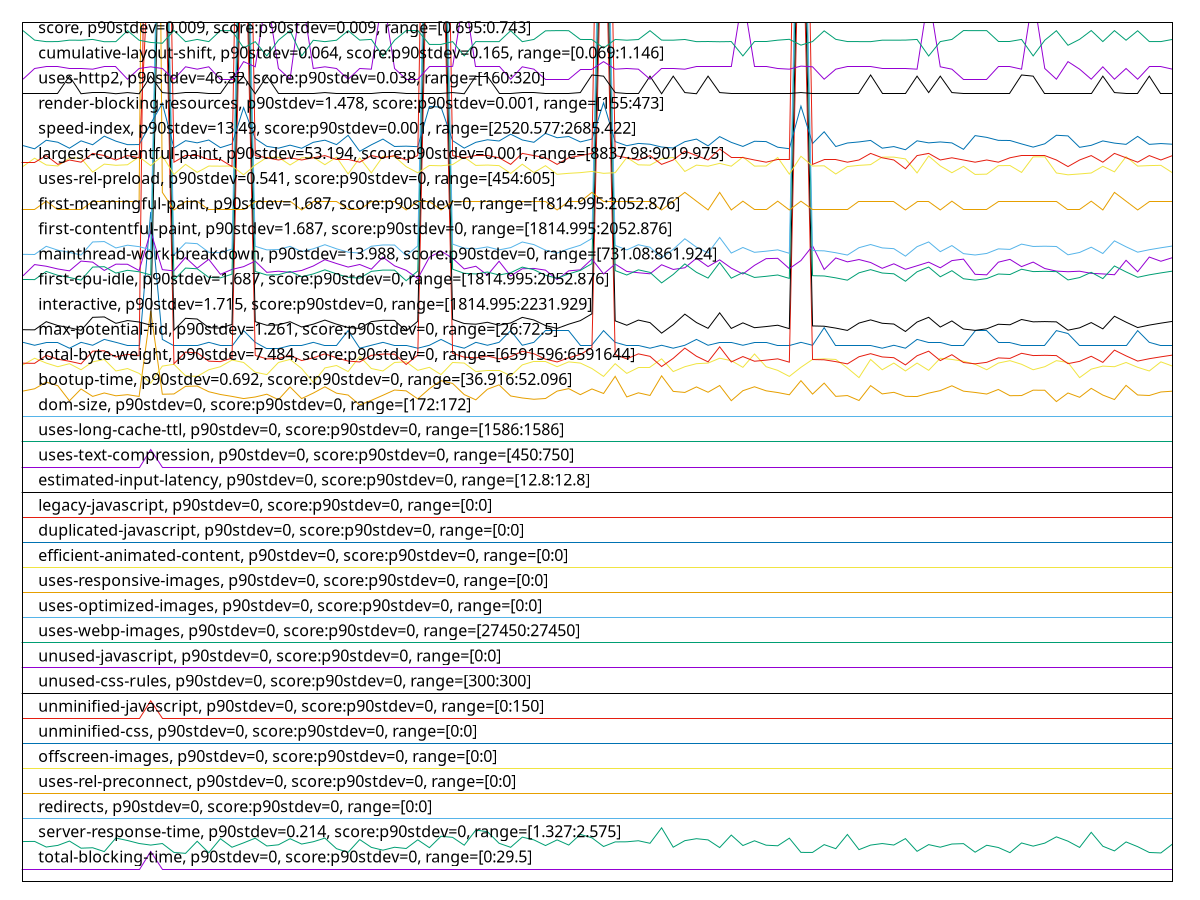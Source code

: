 reset

$totalBlockingTimeP90Stdev0ScoreP90Stdev0Range0295 <<EOF
0 0.493
1 0.493
2 0.493
3 0.493
4 0.493
5 0.493
6 0.493
7 0.493
8 0.493
9 0.493
10 0.493
11 1.193
12 0.493
13 0.493
14 0.493
15 0.493
16 0.493
17 0.493
18 0.493
19 0.493
20 0.493
21 0.493
22 0.493
23 0.493
24 0.493
25 0.493
26 0.493
27 0.493
28 0.493
29 0.493
30 0.493
31 0.493
32 0.493
33 0.493
34 0.493
35 0.493
36 0.493
37 0.493
38 0.493
39 0.493
40 0.493
41 0.493
42 0.493
43 0.493
44 0.493
45 0.493
46 0.493
47 0.493
48 0.493
49 0.493
50 0.493
51 0.493
52 0.493
53 0.493
54 0.493
55 0.493
56 0.493
57 0.493
58 0.493
59 0.493
60 0.493
61 0.493
62 0.493
63 0.493
64 0.493
65 0.493
66 0.493
67 0.493
68 0.493
69 0.493
70 0.493
71 0.493
72 0.493
73 0.493
74 0.493
75 0.493
76 0.493
77 0.493
78 0.493
79 0.493
80 0.493
81 0.493
82 0.493
83 0.493
84 0.493
85 0.493
86 0.493
87 0.493
88 0.493
89 0.493
90 0.493
91 0.493
92 0.493
93 0.493
94 0.493
95 0.493
96 0.493
97 0.493
98 0.493
99 0.493
EOF

$serverResponseTimeP90Stdev0214ScoreP90Stdev0Range13272575 <<EOF
0 1.5904540162980207
1 1.5961583236321304
2 1.3720605355064026
3 1.4372526193247963
4 1.610011641443539
5 1.3264260768335274
6 1.3435389988358557
7 1.1903376018626308
8 1.729802095459837
9 1.6320139697322467
10 1.5130384167636786
11 1.4494761350407448
12 1.5114086146682189
13 1.1569266589057043
14 1.120256111757858
15 1.6010477299185097
16 1.1438882421420258
17 1.7029103608847493
18 1.3639115250291036
19 1.538300349243306
20 1.7240977881257276
21 1.4144353899883584
22 1.4608847497089639
23 1.7037252619324792
24 1.490221187427241
25 1.5823050058207218
26 1.726542491268917
27 1.3068684516880094
28 1.161001164144354
29 1.6694994179278229
30 1.359022118742724
31 1.2465657741559952
32 1.3630966239813738
33 1.3133876600698486
34 1.6597206053550637
35 1.3467986030267753
36 1.8006984866123397
37 1.7566938300349242
38 1.4445867287543654
39 2.047613504074505
40 1.9824214202561115
41 1.5220023282887079
42 1.360651920838184
43 1.7664726426076829
44 1.6564610011641443
45 1.4307334109429566
46 1.6564610011641443
47 1.4511059371362047
48 1.8764842840512221
49 1.737951105937136
50 1.3932479627473806
51 1.5757857974388825
52 1.5806752037252618
53 1.6222351571594877
54 1.5211874272409778
55 2.137252619324796
56 1.3655413271245633
57 1.6254947613504072
58 1.7037252619324792
59 1.6564610011641443
60 1.350058207217695
61 1.8479627473806752
62 1.4323632130384165
63 1.6206053550640278
64 1.4454016298020955
65 1.4217694994179277
66 1.7249126891734574
67 1.1585564610011643
68 1.1577415599534342
69 1.4674039580908034
70 1.3068684516880094
71 1.8724097788125726
72 1.2677532013969732
73 1.4494761350407448
74 1.5114086146682186
75 1.4519208381839346
76 1.7069848661233993
77 1.2009313154831198
78 1.4682188591385332
79 1.3655413271245636
80 1.4918509895227008
81 1.5073341094295691
82 1.1667054714784635
83 1.4429569266589057
84 1.3533178114086146
85 1.1479627473806753
86 1.5342258440046566
87 1.407916181606519
88 1.527706635622817
89 1.777881257275902
90 1.6051222351571592
91 1.3557625145518044
92 1.9571594877764842
93 1.4038416763678696
94 1.218044237485448
95 1.5749708963911526
96 1.3867287543655413
97 1.1552968568102444
98 1.1365541327124564
99 1.4910360884749707
EOF

$redirectsP90Stdev0ScoreP90Stdev0Range00 <<EOF
0 2.5
1 2.5
2 2.5
3 2.5
4 2.5
5 2.5
6 2.5
7 2.5
8 2.5
9 2.5
10 2.5
11 2.5
12 2.5
13 2.5
14 2.5
15 2.5
16 2.5
17 2.5
18 2.5
19 2.5
20 2.5
21 2.5
22 2.5
23 2.5
24 2.5
25 2.5
26 2.5
27 2.5
28 2.5
29 2.5
30 2.5
31 2.5
32 2.5
33 2.5
34 2.5
35 2.5
36 2.5
37 2.5
38 2.5
39 2.5
40 2.5
41 2.5
42 2.5
43 2.5
44 2.5
45 2.5
46 2.5
47 2.5
48 2.5
49 2.5
50 2.5
51 2.5
52 2.5
53 2.5
54 2.5
55 2.5
56 2.5
57 2.5
58 2.5
59 2.5
60 2.5
61 2.5
62 2.5
63 2.5
64 2.5
65 2.5
66 2.5
67 2.5
68 2.5
69 2.5
70 2.5
71 2.5
72 2.5
73 2.5
74 2.5
75 2.5
76 2.5
77 2.5
78 2.5
79 2.5
80 2.5
81 2.5
82 2.5
83 2.5
84 2.5
85 2.5
86 2.5
87 2.5
88 2.5
89 2.5
90 2.5
91 2.5
92 2.5
93 2.5
94 2.5
95 2.5
96 2.5
97 2.5
98 2.5
99 2.5
EOF

$usesRelPreconnectP90Stdev0ScoreP90Stdev0Range00 <<EOF
0 3.5
1 3.5
2 3.5
3 3.5
4 3.5
5 3.5
6 3.5
7 3.5
8 3.5
9 3.5
10 3.5
11 3.5
12 3.5
13 3.5
14 3.5
15 3.5
16 3.5
17 3.5
18 3.5
19 3.5
20 3.5
21 3.5
22 3.5
23 3.5
24 3.5
25 3.5
26 3.5
27 3.5
28 3.5
29 3.5
30 3.5
31 3.5
32 3.5
33 3.5
34 3.5
35 3.5
36 3.5
37 3.5
38 3.5
39 3.5
40 3.5
41 3.5
42 3.5
43 3.5
44 3.5
45 3.5
46 3.5
47 3.5
48 3.5
49 3.5
50 3.5
51 3.5
52 3.5
53 3.5
54 3.5
55 3.5
56 3.5
57 3.5
58 3.5
59 3.5
60 3.5
61 3.5
62 3.5
63 3.5
64 3.5
65 3.5
66 3.5
67 3.5
68 3.5
69 3.5
70 3.5
71 3.5
72 3.5
73 3.5
74 3.5
75 3.5
76 3.5
77 3.5
78 3.5
79 3.5
80 3.5
81 3.5
82 3.5
83 3.5
84 3.5
85 3.5
86 3.5
87 3.5
88 3.5
89 3.5
90 3.5
91 3.5
92 3.5
93 3.5
94 3.5
95 3.5
96 3.5
97 3.5
98 3.5
99 3.5
EOF

$offscreenImagesP90Stdev0ScoreP90Stdev0Range00 <<EOF
0 4.5
1 4.5
2 4.5
3 4.5
4 4.5
5 4.5
6 4.5
7 4.5
8 4.5
9 4.5
10 4.5
11 4.5
12 4.5
13 4.5
14 4.5
15 4.5
16 4.5
17 4.5
18 4.5
19 4.5
20 4.5
21 4.5
22 4.5
23 4.5
24 4.5
25 4.5
26 4.5
27 4.5
28 4.5
29 4.5
30 4.5
31 4.5
32 4.5
33 4.5
34 4.5
35 4.5
36 4.5
37 4.5
38 4.5
39 4.5
40 4.5
41 4.5
42 4.5
43 4.5
44 4.5
45 4.5
46 4.5
47 4.5
48 4.5
49 4.5
50 4.5
51 4.5
52 4.5
53 4.5
54 4.5
55 4.5
56 4.5
57 4.5
58 4.5
59 4.5
60 4.5
61 4.5
62 4.5
63 4.5
64 4.5
65 4.5
66 4.5
67 4.5
68 4.5
69 4.5
70 4.5
71 4.5
72 4.5
73 4.5
74 4.5
75 4.5
76 4.5
77 4.5
78 4.5
79 4.5
80 4.5
81 4.5
82 4.5
83 4.5
84 4.5
85 4.5
86 4.5
87 4.5
88 4.5
89 4.5
90 4.5
91 4.5
92 4.5
93 4.5
94 4.5
95 4.5
96 4.5
97 4.5
98 4.5
99 4.5
EOF

$unminifiedCssP90Stdev0ScoreP90Stdev0Range00 <<EOF
0 5.5
1 5.5
2 5.5
3 5.5
4 5.5
5 5.5
6 5.5
7 5.5
8 5.5
9 5.5
10 5.5
11 5.5
12 5.5
13 5.5
14 5.5
15 5.5
16 5.5
17 5.5
18 5.5
19 5.5
20 5.5
21 5.5
22 5.5
23 5.5
24 5.5
25 5.5
26 5.5
27 5.5
28 5.5
29 5.5
30 5.5
31 5.5
32 5.5
33 5.5
34 5.5
35 5.5
36 5.5
37 5.5
38 5.5
39 5.5
40 5.5
41 5.5
42 5.5
43 5.5
44 5.5
45 5.5
46 5.5
47 5.5
48 5.5
49 5.5
50 5.5
51 5.5
52 5.5
53 5.5
54 5.5
55 5.5
56 5.5
57 5.5
58 5.5
59 5.5
60 5.5
61 5.5
62 5.5
63 5.5
64 5.5
65 5.5
66 5.5
67 5.5
68 5.5
69 5.5
70 5.5
71 5.5
72 5.5
73 5.5
74 5.5
75 5.5
76 5.5
77 5.5
78 5.5
79 5.5
80 5.5
81 5.5
82 5.5
83 5.5
84 5.5
85 5.5
86 5.5
87 5.5
88 5.5
89 5.5
90 5.5
91 5.5
92 5.5
93 5.5
94 5.5
95 5.5
96 5.5
97 5.5
98 5.5
99 5.5
EOF

$unminifiedJavascriptP90Stdev0ScoreP90Stdev0Range0150 <<EOF
0 6.493
1 6.493
2 6.493
3 6.493
4 6.493
5 6.493
6 6.493
7 6.493
8 6.493
9 6.493
10 6.493
11 7.1930000000000005
12 6.493
13 6.493
14 6.493
15 6.493
16 6.493
17 6.493
18 6.493
19 6.493
20 6.493
21 6.493
22 6.493
23 6.493
24 6.493
25 6.493
26 6.493
27 6.493
28 6.493
29 6.493
30 6.493
31 6.493
32 6.493
33 6.493
34 6.493
35 6.493
36 6.493
37 6.493
38 6.493
39 6.493
40 6.493
41 6.493
42 6.493
43 6.493
44 6.493
45 6.493
46 6.493
47 6.493
48 6.493
49 6.493
50 6.493
51 6.493
52 6.493
53 6.493
54 6.493
55 6.493
56 6.493
57 6.493
58 6.493
59 6.493
60 6.493
61 6.493
62 6.493
63 6.493
64 6.493
65 6.493
66 6.493
67 6.493
68 6.493
69 6.493
70 6.493
71 6.493
72 6.493
73 6.493
74 6.493
75 6.493
76 6.493
77 6.493
78 6.493
79 6.493
80 6.493
81 6.493
82 6.493
83 6.493
84 6.493
85 6.493
86 6.493
87 6.493
88 6.493
89 6.493
90 6.493
91 6.493
92 6.493
93 6.493
94 6.493
95 6.493
96 6.493
97 6.493
98 6.493
99 6.493
EOF

$unusedCssRulesP90Stdev0ScoreP90Stdev0Range300300 <<EOF
0 7.5
1 7.5
2 7.5
3 7.5
4 7.5
5 7.5
6 7.5
7 7.5
8 7.5
9 7.5
10 7.5
11 7.5
12 7.5
13 7.5
14 7.5
15 7.5
16 7.5
17 7.5
18 7.5
19 7.5
20 7.5
21 7.5
22 7.5
23 7.5
24 7.5
25 7.5
26 7.5
27 7.5
28 7.5
29 7.5
30 7.5
31 7.5
32 7.5
33 7.5
34 7.5
35 7.5
36 7.5
37 7.5
38 7.5
39 7.5
40 7.5
41 7.5
42 7.5
43 7.5
44 7.5
45 7.5
46 7.5
47 7.5
48 7.5
49 7.5
50 7.5
51 7.5
52 7.5
53 7.5
54 7.5
55 7.5
56 7.5
57 7.5
58 7.5
59 7.5
60 7.5
61 7.5
62 7.5
63 7.5
64 7.5
65 7.5
66 7.5
67 7.5
68 7.5
69 7.5
70 7.5
71 7.5
72 7.5
73 7.5
74 7.5
75 7.5
76 7.5
77 7.5
78 7.5
79 7.5
80 7.5
81 7.5
82 7.5
83 7.5
84 7.5
85 7.5
86 7.5
87 7.5
88 7.5
89 7.5
90 7.5
91 7.5
92 7.5
93 7.5
94 7.5
95 7.5
96 7.5
97 7.5
98 7.5
99 7.5
EOF

$unusedJavascriptP90Stdev0ScoreP90Stdev0Range00 <<EOF
0 8.5
1 8.5
2 8.5
3 8.5
4 8.5
5 8.5
6 8.5
7 8.5
8 8.5
9 8.5
10 8.5
11 8.5
12 8.5
13 8.5
14 8.5
15 8.5
16 8.5
17 8.5
18 8.5
19 8.5
20 8.5
21 8.5
22 8.5
23 8.5
24 8.5
25 8.5
26 8.5
27 8.5
28 8.5
29 8.5
30 8.5
31 8.5
32 8.5
33 8.5
34 8.5
35 8.5
36 8.5
37 8.5
38 8.5
39 8.5
40 8.5
41 8.5
42 8.5
43 8.5
44 8.5
45 8.5
46 8.5
47 8.5
48 8.5
49 8.5
50 8.5
51 8.5
52 8.5
53 8.5
54 8.5
55 8.5
56 8.5
57 8.5
58 8.5
59 8.5
60 8.5
61 8.5
62 8.5
63 8.5
64 8.5
65 8.5
66 8.5
67 8.5
68 8.5
69 8.5
70 8.5
71 8.5
72 8.5
73 8.5
74 8.5
75 8.5
76 8.5
77 8.5
78 8.5
79 8.5
80 8.5
81 8.5
82 8.5
83 8.5
84 8.5
85 8.5
86 8.5
87 8.5
88 8.5
89 8.5
90 8.5
91 8.5
92 8.5
93 8.5
94 8.5
95 8.5
96 8.5
97 8.5
98 8.5
99 8.5
EOF

$usesWebpImagesP90Stdev0ScoreP90Stdev0Range2745027450 <<EOF
0 9.5
1 9.5
2 9.5
3 9.5
4 9.5
5 9.5
6 9.5
7 9.5
8 9.5
9 9.5
10 9.5
11 9.5
12 9.5
13 9.5
14 9.5
15 9.5
16 9.5
17 9.5
18 9.5
19 9.5
20 9.5
21 9.5
22 9.5
23 9.5
24 9.5
25 9.5
26 9.5
27 9.5
28 9.5
29 9.5
30 9.5
31 9.5
32 9.5
33 9.5
34 9.5
35 9.5
36 9.5
37 9.5
38 9.5
39 9.5
40 9.5
41 9.5
42 9.5
43 9.5
44 9.5
45 9.5
46 9.5
47 9.5
48 9.5
49 9.5
50 9.5
51 9.5
52 9.5
53 9.5
54 9.5
55 9.5
56 9.5
57 9.5
58 9.5
59 9.5
60 9.5
61 9.5
62 9.5
63 9.5
64 9.5
65 9.5
66 9.5
67 9.5
68 9.5
69 9.5
70 9.5
71 9.5
72 9.5
73 9.5
74 9.5
75 9.5
76 9.5
77 9.5
78 9.5
79 9.5
80 9.5
81 9.5
82 9.5
83 9.5
84 9.5
85 9.5
86 9.5
87 9.5
88 9.5
89 9.5
90 9.5
91 9.5
92 9.5
93 9.5
94 9.5
95 9.5
96 9.5
97 9.5
98 9.5
99 9.5
EOF

$usesOptimizedImagesP90Stdev0ScoreP90Stdev0Range00 <<EOF
0 10.5
1 10.5
2 10.5
3 10.5
4 10.5
5 10.5
6 10.5
7 10.5
8 10.5
9 10.5
10 10.5
11 10.5
12 10.5
13 10.5
14 10.5
15 10.5
16 10.5
17 10.5
18 10.5
19 10.5
20 10.5
21 10.5
22 10.5
23 10.5
24 10.5
25 10.5
26 10.5
27 10.5
28 10.5
29 10.5
30 10.5
31 10.5
32 10.5
33 10.5
34 10.5
35 10.5
36 10.5
37 10.5
38 10.5
39 10.5
40 10.5
41 10.5
42 10.5
43 10.5
44 10.5
45 10.5
46 10.5
47 10.5
48 10.5
49 10.5
50 10.5
51 10.5
52 10.5
53 10.5
54 10.5
55 10.5
56 10.5
57 10.5
58 10.5
59 10.5
60 10.5
61 10.5
62 10.5
63 10.5
64 10.5
65 10.5
66 10.5
67 10.5
68 10.5
69 10.5
70 10.5
71 10.5
72 10.5
73 10.5
74 10.5
75 10.5
76 10.5
77 10.5
78 10.5
79 10.5
80 10.5
81 10.5
82 10.5
83 10.5
84 10.5
85 10.5
86 10.5
87 10.5
88 10.5
89 10.5
90 10.5
91 10.5
92 10.5
93 10.5
94 10.5
95 10.5
96 10.5
97 10.5
98 10.5
99 10.5
EOF

$usesResponsiveImagesP90Stdev0ScoreP90Stdev0Range00 <<EOF
0 11.5
1 11.5
2 11.5
3 11.5
4 11.5
5 11.5
6 11.5
7 11.5
8 11.5
9 11.5
10 11.5
11 11.5
12 11.5
13 11.5
14 11.5
15 11.5
16 11.5
17 11.5
18 11.5
19 11.5
20 11.5
21 11.5
22 11.5
23 11.5
24 11.5
25 11.5
26 11.5
27 11.5
28 11.5
29 11.5
30 11.5
31 11.5
32 11.5
33 11.5
34 11.5
35 11.5
36 11.5
37 11.5
38 11.5
39 11.5
40 11.5
41 11.5
42 11.5
43 11.5
44 11.5
45 11.5
46 11.5
47 11.5
48 11.5
49 11.5
50 11.5
51 11.5
52 11.5
53 11.5
54 11.5
55 11.5
56 11.5
57 11.5
58 11.5
59 11.5
60 11.5
61 11.5
62 11.5
63 11.5
64 11.5
65 11.5
66 11.5
67 11.5
68 11.5
69 11.5
70 11.5
71 11.5
72 11.5
73 11.5
74 11.5
75 11.5
76 11.5
77 11.5
78 11.5
79 11.5
80 11.5
81 11.5
82 11.5
83 11.5
84 11.5
85 11.5
86 11.5
87 11.5
88 11.5
89 11.5
90 11.5
91 11.5
92 11.5
93 11.5
94 11.5
95 11.5
96 11.5
97 11.5
98 11.5
99 11.5
EOF

$efficientAnimatedContentP90Stdev0ScoreP90Stdev0Range00 <<EOF
0 12.5
1 12.5
2 12.5
3 12.5
4 12.5
5 12.5
6 12.5
7 12.5
8 12.5
9 12.5
10 12.5
11 12.5
12 12.5
13 12.5
14 12.5
15 12.5
16 12.5
17 12.5
18 12.5
19 12.5
20 12.5
21 12.5
22 12.5
23 12.5
24 12.5
25 12.5
26 12.5
27 12.5
28 12.5
29 12.5
30 12.5
31 12.5
32 12.5
33 12.5
34 12.5
35 12.5
36 12.5
37 12.5
38 12.5
39 12.5
40 12.5
41 12.5
42 12.5
43 12.5
44 12.5
45 12.5
46 12.5
47 12.5
48 12.5
49 12.5
50 12.5
51 12.5
52 12.5
53 12.5
54 12.5
55 12.5
56 12.5
57 12.5
58 12.5
59 12.5
60 12.5
61 12.5
62 12.5
63 12.5
64 12.5
65 12.5
66 12.5
67 12.5
68 12.5
69 12.5
70 12.5
71 12.5
72 12.5
73 12.5
74 12.5
75 12.5
76 12.5
77 12.5
78 12.5
79 12.5
80 12.5
81 12.5
82 12.5
83 12.5
84 12.5
85 12.5
86 12.5
87 12.5
88 12.5
89 12.5
90 12.5
91 12.5
92 12.5
93 12.5
94 12.5
95 12.5
96 12.5
97 12.5
98 12.5
99 12.5
EOF

$duplicatedJavascriptP90Stdev0ScoreP90Stdev0Range00 <<EOF
0 13.5
1 13.5
2 13.5
3 13.5
4 13.5
5 13.5
6 13.5
7 13.5
8 13.5
9 13.5
10 13.5
11 13.5
12 13.5
13 13.5
14 13.5
15 13.5
16 13.5
17 13.5
18 13.5
19 13.5
20 13.5
21 13.5
22 13.5
23 13.5
24 13.5
25 13.5
26 13.5
27 13.5
28 13.5
29 13.5
30 13.5
31 13.5
32 13.5
33 13.5
34 13.5
35 13.5
36 13.5
37 13.5
38 13.5
39 13.5
40 13.5
41 13.5
42 13.5
43 13.5
44 13.5
45 13.5
46 13.5
47 13.5
48 13.5
49 13.5
50 13.5
51 13.5
52 13.5
53 13.5
54 13.5
55 13.5
56 13.5
57 13.5
58 13.5
59 13.5
60 13.5
61 13.5
62 13.5
63 13.5
64 13.5
65 13.5
66 13.5
67 13.5
68 13.5
69 13.5
70 13.5
71 13.5
72 13.5
73 13.5
74 13.5
75 13.5
76 13.5
77 13.5
78 13.5
79 13.5
80 13.5
81 13.5
82 13.5
83 13.5
84 13.5
85 13.5
86 13.5
87 13.5
88 13.5
89 13.5
90 13.5
91 13.5
92 13.5
93 13.5
94 13.5
95 13.5
96 13.5
97 13.5
98 13.5
99 13.5
EOF

$legacyJavascriptP90Stdev0ScoreP90Stdev0Range00 <<EOF
0 14.5
1 14.5
2 14.5
3 14.5
4 14.5
5 14.5
6 14.5
7 14.5
8 14.5
9 14.5
10 14.5
11 14.5
12 14.5
13 14.5
14 14.5
15 14.5
16 14.5
17 14.5
18 14.5
19 14.5
20 14.5
21 14.5
22 14.5
23 14.5
24 14.5
25 14.5
26 14.5
27 14.5
28 14.5
29 14.5
30 14.5
31 14.5
32 14.5
33 14.5
34 14.5
35 14.5
36 14.5
37 14.5
38 14.5
39 14.5
40 14.5
41 14.5
42 14.5
43 14.5
44 14.5
45 14.5
46 14.5
47 14.5
48 14.5
49 14.5
50 14.5
51 14.5
52 14.5
53 14.5
54 14.5
55 14.5
56 14.5
57 14.5
58 14.5
59 14.5
60 14.5
61 14.5
62 14.5
63 14.5
64 14.5
65 14.5
66 14.5
67 14.5
68 14.5
69 14.5
70 14.5
71 14.5
72 14.5
73 14.5
74 14.5
75 14.5
76 14.5
77 14.5
78 14.5
79 14.5
80 14.5
81 14.5
82 14.5
83 14.5
84 14.5
85 14.5
86 14.5
87 14.5
88 14.5
89 14.5
90 14.5
91 14.5
92 14.5
93 14.5
94 14.5
95 14.5
96 14.5
97 14.5
98 14.5
99 14.5
EOF

$estimatedInputLatencyP90Stdev0ScoreP90Stdev0Range128128 <<EOF
0 15.500000000000185
1 15.500000000000185
2 15.500000000000185
3 15.500000000000185
4 15.500000000000185
5 15.500000000000185
6 15.500000000000185
7 15.500000000000185
8 15.500000000000185
9 15.500000000000185
10 15.500000000000185
11 15.500000000000185
12 15.500000000000185
13 15.500000000000185
14 15.500000000000185
15 15.500000000000185
16 15.500000000000185
17 15.500000000000185
18 15.500000000000185
19 15.500000000000185
20 15.500000000000185
21 15.500000000000185
22 15.500000000000185
23 15.500000000000185
24 15.500000000000185
25 15.500000000000185
26 15.500000000000185
27 15.500000000000185
28 15.500000000000185
29 15.500000000000185
30 15.500000000000185
31 15.500000000000185
32 15.500000000000185
33 15.500000000000185
34 15.500000000000185
35 15.500000000000185
36 15.500000000000185
37 15.500000000000185
38 15.500000000000185
39 15.500000000000185
40 15.500000000000185
41 15.500000000000185
42 15.500000000000185
43 15.500000000000185
44 15.500000000000185
45 15.500000000000185
46 15.500000000000185
47 15.500000000000185
48 15.500000000000185
49 15.500000000000185
50 15.500000000000185
51 15.500000000000185
52 15.500000000000185
53 15.500000000000185
54 15.500000000000185
55 15.500000000000185
56 15.500000000000185
57 15.500000000000185
58 15.500000000000185
59 15.500000000000185
60 15.500000000000185
61 15.500000000000185
62 15.500000000000185
63 15.500000000000185
64 15.500000000000185
65 15.500000000000185
66 15.500000000000185
67 15.500000000000185
68 15.500000000000185
69 15.500000000000185
70 15.500000000000185
71 15.500000000000185
72 15.500000000000185
73 15.500000000000185
74 15.500000000000185
75 15.500000000000185
76 15.500000000000185
77 15.500000000000185
78 15.500000000000185
79 15.500000000000185
80 15.500000000000185
81 15.500000000000185
82 15.500000000000185
83 15.500000000000185
84 15.500000000000185
85 15.500000000000185
86 15.500000000000185
87 15.500000000000185
88 15.500000000000185
89 15.500000000000185
90 15.500000000000185
91 15.500000000000185
92 15.500000000000185
93 15.500000000000185
94 15.500000000000185
95 15.500000000000185
96 15.500000000000185
97 15.500000000000185
98 15.500000000000185
99 15.500000000000185
EOF

$usesTextCompressionP90Stdev0ScoreP90Stdev0Range450750 <<EOF
0 16.493
1 16.493
2 16.493
3 16.493
4 16.493
5 16.493
6 16.493
7 16.493
8 16.493
9 16.493
10 16.493
11 17.193
12 16.493
13 16.493
14 16.493
15 16.493
16 16.493
17 16.493
18 16.493
19 16.493
20 16.493
21 16.493
22 16.493
23 16.493
24 16.493
25 16.493
26 16.493
27 16.493
28 16.493
29 16.493
30 16.493
31 16.493
32 16.493
33 16.493
34 16.493
35 16.493
36 16.493
37 16.493
38 16.493
39 16.493
40 16.493
41 16.493
42 16.493
43 16.493
44 16.493
45 16.493
46 16.493
47 16.493
48 16.493
49 16.493
50 16.493
51 16.493
52 16.493
53 16.493
54 16.493
55 16.493
56 16.493
57 16.493
58 16.493
59 16.493
60 16.493
61 16.493
62 16.493
63 16.493
64 16.493
65 16.493
66 16.493
67 16.493
68 16.493
69 16.493
70 16.493
71 16.493
72 16.493
73 16.493
74 16.493
75 16.493
76 16.493
77 16.493
78 16.493
79 16.493
80 16.493
81 16.493
82 16.493
83 16.493
84 16.493
85 16.493
86 16.493
87 16.493
88 16.493
89 16.493
90 16.493
91 16.493
92 16.493
93 16.493
94 16.493
95 16.493
96 16.493
97 16.493
98 16.493
99 16.493
EOF

$usesLongCacheTtlP90Stdev0ScoreP90Stdev0Range15861586 <<EOF
0 17.5
1 17.5
2 17.5
3 17.5
4 17.5
5 17.5
6 17.5
7 17.5
8 17.5
9 17.5
10 17.5
11 17.5
12 17.5
13 17.5
14 17.5
15 17.5
16 17.5
17 17.5
18 17.5
19 17.5
20 17.5
21 17.5
22 17.5
23 17.5
24 17.5
25 17.5
26 17.5
27 17.5
28 17.5
29 17.5
30 17.5
31 17.5
32 17.5
33 17.5
34 17.5
35 17.5
36 17.5
37 17.5
38 17.5
39 17.5
40 17.5
41 17.5
42 17.5
43 17.5
44 17.5
45 17.5
46 17.5
47 17.5
48 17.5
49 17.5
50 17.5
51 17.5
52 17.5
53 17.5
54 17.5
55 17.5
56 17.5
57 17.5
58 17.5
59 17.5
60 17.5
61 17.5
62 17.5
63 17.5
64 17.5
65 17.5
66 17.5
67 17.5
68 17.5
69 17.5
70 17.5
71 17.5
72 17.5
73 17.5
74 17.5
75 17.5
76 17.5
77 17.5
78 17.5
79 17.5
80 17.5
81 17.5
82 17.5
83 17.5
84 17.5
85 17.5
86 17.5
87 17.5
88 17.5
89 17.5
90 17.5
91 17.5
92 17.5
93 17.5
94 17.5
95 17.5
96 17.5
97 17.5
98 17.5
99 17.5
EOF

$domSizeP90Stdev0ScoreP90Stdev0Range172172 <<EOF
0 18.5
1 18.5
2 18.5
3 18.5
4 18.5
5 18.5
6 18.5
7 18.5
8 18.5
9 18.5
10 18.5
11 18.5
12 18.5
13 18.5
14 18.5
15 18.5
16 18.5
17 18.5
18 18.5
19 18.5
20 18.5
21 18.5
22 18.5
23 18.5
24 18.5
25 18.5
26 18.5
27 18.5
28 18.5
29 18.5
30 18.5
31 18.5
32 18.5
33 18.5
34 18.5
35 18.5
36 18.5
37 18.5
38 18.5
39 18.5
40 18.5
41 18.5
42 18.5
43 18.5
44 18.5
45 18.5
46 18.5
47 18.5
48 18.5
49 18.5
50 18.5
51 18.5
52 18.5
53 18.5
54 18.5
55 18.5
56 18.5
57 18.5
58 18.5
59 18.5
60 18.5
61 18.5
62 18.5
63 18.5
64 18.5
65 18.5
66 18.5
67 18.5
68 18.5
69 18.5
70 18.5
71 18.5
72 18.5
73 18.5
74 18.5
75 18.5
76 18.5
77 18.5
78 18.5
79 18.5
80 18.5
81 18.5
82 18.5
83 18.5
84 18.5
85 18.5
86 18.5
87 18.5
88 18.5
89 18.5
90 18.5
91 18.5
92 18.5
93 18.5
94 18.5
95 18.5
96 18.5
97 18.5
98 18.5
99 18.5
EOF

$bootupTimeP90Stdev0692ScoreP90Stdev0Range3691652096 <<EOF
0 19.521740479548658
1 19.612572637517626
2 19.878157968970385
3 19.73401128349788
4 19.133729196050773
5 19.60566149506347
6 19.309469675599434
7 19.445717912552887
8 19.333165021156553
9 19.377593794076162
10 19.307495063469673
11 22.714688293370955
12 19.395365303244006
13 19.406225669957685
14 19.709328631875877
15 19.721176304654442
16 19.495083215796896
17 19.385492242595202
18 19.30946967559943
19 19.222586741889977
20 19.285774330042308
21 19.39635260930888
22 19.179145275035257
23 19.685633286318755
24 19.2215994358251
25 19.440781382228487
26 19.69056981664316
27 19.436832157968965
28 19.362784203102958
29 18.96786177715091
30 19.15150070521861
31 19.35488575458392
32 19.56320733427362
33 19.529638928067698
34 19.21073906911142
35 19.614547249647387
36 19.934434414668544
37 19.824843441466854
38 19.381543018335677
39 19.172234132581096
40 19.593813822284904
41 19.768566995768687
42 19.326253878702396
43 19.246282087447106
44 19.19494217207334
45 19.225548660084623
46 19.519765867418897
47 19.61849647390691
48 19.37858110014104
49 19.605661495063465
50 19.424984485190404
51 20.107212976022566
52 19.287748942172072
53 19.45164174894217
54 19.345999999999997
55 20.12695909732017
56 19.508905500705218
57 19.466451339915373
58 19.686620592383637
59 19.47533709449929
60 19.742897038081807
61 19.138665726375173
62 19.53556276445698
63 19.692544428772916
64 19.53161354019746
65 19.46348942172073
66 19.37364456981664
67 19.935421720733427
68 19.4003018335684
69 19.838665726375176
70 19.31045698166431
71 19.34303808180536
72 19.14557686882933
73 19.737960507757403
74 19.409187588152324
75 19.471387870239774
76 19.311444287729195
77 19.30354583921015
78 19.439794076163608
79 19.539511988716498
80 19.73203667136812
81 19.517791255289136
82 19.466451339915373
83 19.403263751763042
84 19.584928067700982
85 19.337114245416075
86 19.342050775740475
87 19.55728349788434
88 19.553334273624824
89 19.103122708039486
90 19.444730606488008
91 19.27392665726375
92 19.629356840620588
93 19.361796897038076
94 19.184081805359657
95 19.747833568406204
96 19.365746121297597
97 19.345012693935114
98 19.485210155148092
99 19.516803949224254
EOF

$totalByteWeightP90Stdev7484ScoreP90Stdev0Range65915966591644 <<EOF
0 20.562999999994645
1 20.828517241374357
2 20.63541379311937
3 20.490586206899025
4 20.611275862058392
5 20.369896551739657
6 20.683689655183116
7 20.78024137931061
8 20.321620689646807
9 20.418172413803404
10 20.225068965519313
11 19.838862068980234
12 20.514724137930898
13 20.58713793102652
14 20.12851724139182
15 20.104379310359946
16 20.369896551739657
17 20.490586206899025
18 20.756103448278736
19 20.659551724151243
20 20.27334482758306
21 20.176793103455566
22 20.659551724151243
23 20.78024137931061
24 20.418172413803404
25 19.863000000012107
26 20.442310344835278
27 20.53886206896277
28 20.297482758614933
29 20.90093103449908
30 20.418172413803404
31 20.321620689646807
32 20.659551724151243
33 20.683689655183116
34 20.34575862067868
35 20.46644827586715
36 20.176793103455566
37 20.659551724151243
38 20.63541379311937
39 20.297482758614933
40 20.321620689646807
41 20.321620689646807
42 20.12851724139182
43 20.562999999994645
44 20.70782758621499
45 20.70782758621499
46 20.490586206899025
47 20.683689655183116
48 20.63541379311937
49 20.418172413803404
50 20.104379310359946
51 20.611275862058392
52 20.225068965519313
53 20.442310344835278
54 20.442310344835278
55 20.804379310342483
56 20.297482758614933
57 20.490586206899025
58 20.611275862058392
59 20.63541379311937
60 20.828517241374357
61 20.731965517246863
62 20.46644827586715
63 20.997482758626575
64 20.490586206899025
65 20.34575862067868
66 20.104379310359946
67 20.46644827586715
68 20.78024137931061
69 20.804379310342483
70 20.78024137931061
71 20.442310344835278
72 20.056103448267095
73 20.78024137931061
74 20.369896551739657
75 20.63541379311937
76 20.321620689646807
77 20.63541379311937
78 20.34575862067868
79 20.828517241374357
80 20.78024137931061
81 20.70782758621499
82 20.58713793102652
83 20.369896551739657
84 20.63541379311937
85 20.731965517246863
86 20.58713793102652
87 20.369896551739657
88 20.490586206899025
89 20.731965517246863
90 20.659551724151243
91 20.056103448267095
92 20.39403448277153
93 20.514724137930898
94 20.490586206899025
95 20.659551724151243
96 20.46644827586715
97 20.321620689646807
98 20.683689655183116
99 20.514724137930898
EOF

$maxPotentialFidP90Stdev1261ScoreP90Stdev0Range26725 <<EOF
0 21.460916666666666
1 21.34425
2 21.460916666666666
3 21.460916666666666
4 21.227583333333335
5 21.460916666666666
6 21.34425
7 21.577583333333333
8 21.460916666666666
9 21.34425
10 21.34425
11 26.652583333333332
12 21.577583333333333
13 21.34425
14 21.34425
15 21.34425
16 21.460916666666666
17 21.34425
18 21.34425
19 21.927583333333335
20 21.460916666666666
21 21.227583333333335
22 21.227583333333335
23 21.34425
24 21.34425
25 21.460916666666666
26 21.34425
27 21.34425
28 21.927583333333335
29 21.227583333333335
30 21.34425
31 21.460916666666666
32 21.34425
33 21.34425
34 21.227583333333335
35 21.34425
36 21.577583333333333
37 21.34425
38 21.227583333333335
39 21.460916666666666
40 21.34425
41 21.460916666666666
42 21.927583333333335
43 21.34425
44 21.460916666666666
45 21.927583333333335
46 21.927583333333335
47 21.927583333333335
48 21.34425
49 21.34425
50 21.927583333333335
51 21.460916666666666
52 21.34425
53 21.34425
54 21.227583333333335
55 21.34425
56 21.227583333333335
57 21.34425
58 21.577583333333333
59 21.34425
60 21.460916666666666
61 21.460916666666666
62 21.34425
63 21.460916666666666
64 21.460916666666666
65 21.34425
66 21.34425
67 21.460916666666666
68 21.34425
69 22.044249999999998
70 21.34425
71 21.34425
72 21.34425
73 21.34425
74 21.227583333333335
75 21.34425
76 21.227583333333335
77 21.577583333333333
78 21.460916666666666
79 21.460916666666666
80 21.34425
81 21.34425
82 21.927583333333335
83 21.927583333333335
84 21.460916666666666
85 21.460916666666666
86 21.34425
87 21.34425
88 21.34425
89 21.927583333333335
90 21.810916666666667
91 21.34425
92 21.34425
93 21.34425
94 21.34425
95 21.34425
96 21.927583333333335
97 21.460916666666666
98 21.34425
99 21.34425
EOF

$interactiveP90Stdev1715ScoreP90Stdev0Range18149952231929 <<EOF
0 20.631176834555134
1 20.625116825622115
2 20.940669491080143
3 20.791422230104388
4 20.707612030687613
5 20.605079254354905
6 21.108694503560116
7 21.124033039068905
8 20.877522174929737
9 20.984091891962947
10 20.928089684979426
11 58.83864116812475
12 42.37335320932186
13 20.610247274112623
14 21.070973476787287
15 21.04277926223699
16 20.710959289036055
17 20.692898807177954
18 20.835828577809338
19 41.55888433041693
20 20.940191311316084
21 20.802346798560222
22 20.815551916660155
23 20.939382084023094
24 20.73576946217915
25 20.844776056856176
26 21.002648945114487
27 20.844500183915358
28 20.71548360526532
29 20.68027302225383
30 20.943593744252695
31 20.993103741362603
32 20.989774874543542
33 20.581979493444777
34 20.95580571976572
35 41.95193430282967
36 41.87199092246658
37 21.02674184861155
38 20.86925518247031
39 20.84293690391746
40 20.917808820052073
41 20.80260427997169
42 20.89059855232395
43 21.10689213368019
44 21.006695081579608
45 20.79133027245743
46 20.680015540842334
47 20.84431626862147
48 20.981057289614057
49 21.244332032789515
50 41.95558042353062
51 20.973075365860126
52 20.80251232232476
53 21.002198352644484
54 20.90392321536484
55 20.498353209321948
56 20.823386708179044
57 21.23118208927781
58 20.90763830430103
59 20.684475486718725
60 21.281979493444794
61 20.680631657076844
62 20.895132064317863
63 20.70889943774472
64 20.752229880980593
65 20.804038819263866
66 20.671766939912345
67 42.234878786684476
68 20.77658026588901
69 20.76564650166847
70 20.69269650035477
71 20.603699889650898
72 20.88749038385754
73 21.00993199075174
74 20.879241782927437
75 20.849631420614344
76 20.562181012059625
77 20.92693101862801
78 21.109117508736006
79 20.73424296524007
80 20.969213144688865
81 20.657697419931225
82 20.605686174824683
83 20.665164380862393
84 20.841741454507286
85 20.82167629594602
86 21.02536248390743
87 20.934692244029407
88 20.944292622369403
89 20.933607143795513
90 20.613024395050104
91 20.703694634928212
92 20.906277331126404
93 20.663251661806072
94 21.150627190562574
95 20.92242509392824
96 20.71466518220757
97 20.809004532198372
98 20.88406955939155
99 20.952789508946267
EOF

$firstCpuIdleP90Stdev1687ScoreP90Stdev0Range18149952052876 <<EOF
0 21.96383472071585
1 21.957580653470757
2 22.28323819143168
3 22.129211618763577
4 22.042717584056362
5 21.936901423535772
6 22.456643831344905
7 22.472473549349246
8 22.21806872288502
9 22.32805109815621
10 22.270255545010855
11 22.14452886388284
12 44.40225595173615
13 21.942234937635533
14 22.417714872559657
15 22.388617800976135
16 22.046172030911038
17 22.027533202277624
18 22.175039981019523
19 43.5617055178966
20 22.28274469902385
21 22.140486022234228
22 22.15411400488071
23 22.281909558026058
24 22.07177669468544
25 22.184273983188746
26 22.347202399674643
27 22.18398927603039
28 22.05084122830806
29 22.01450310466379
30 22.28625608731022
31 22.337351531995665
32 22.33391606561824
33 21.913061944143152
34 22.298859124186578
35 43.96734204175783
36 43.88483865238689
37 22.37206682483736
38 22.209536998373125
39 22.18237593546641
40 22.25964545824297
41 22.14075174891542
42 22.231563842190894
43 22.454783744577014
44 22.35137810466378
45 22.12911671637744
46 22.014237377982596
47 22.18379947125814
48 22.324919319414306
49 22.5966248508677
50 43.97110492136733
51 22.316681792299363
52 22.140656846529282
53 22.346737377982663
54 22.245315197939277
55 21.82675771420824
56 22.16219968817788
57 22.583053809652966
58 22.24914925433839
59 22.018840143709298
60 22.63547788774406
61 22.01487322396963
62 22.236242529826484
63 22.04404621746204
64 22.08876422180043
65 22.142232226138816
66 22.005724633947978
67 44.2593471936016
68 22.113894373644257
69 22.102610479934953
70 22.02732441702821
71 21.935477887744042
72 22.228356141540132
73 22.354718668655096
74 22.2198433975054
75 22.189284829175733
76 21.89262946041211
77 22.26905977494573
78 22.45708038232104
79 22.070201315075906
80 22.312695892082445
81 21.991204568872007
82 21.937527779284153
83 21.998910642624764
84 22.18114220444687
85 22.16043450379607
86 22.370643289045546
87 22.277069536334096
88 22.286977345444683
89 22.27594968817786
90 21.9451009896963
91 22.038674742407835
92 22.247744699023883
93 21.996936672993456
94 22.499919319414317
95 22.264409558026045
96 22.049996597071583
97 22.147356954989164
98 22.22482577277657
99 22.295746325921954
EOF

$mainthreadWorkBreakdownP90Stdev13988ScoreP90Stdev0Range73108861924 <<EOF
0 24.10768147218736
1 24.55666516102049
2 24.490090506064412
3 24.381533416980346
4 24.30559029694689
5 24.69514278544542
6 24.653921539104967
7 24.32239498117943
8 24.57270865746549
9 24.568434295273946
10 24.31993575909661
11 25.87580359682139
12 24.353896445002093
13 24.30564884985362
14 24.836606608113748
15 24.41256645754914
16 24.765816143872847
17 24.169220577164364
18 24.362855039732334
19 24.473871350899195
20 24.692156587201993
21 24.246627519866166
22 24.293469845253036
23 24.246041990798826
24 24.322570639899627
25 24.499517524048514
26 24.75176344625679
27 24.59794496026766
28 24.457125219573385
29 24.55965135926389
30 24.37310179841072
31 24.848317189460477
32 24.505489920535332
33 24.328367377666247
34 24.00140794646591
35 24.84656060225846
36 25.092717022166454
37 24.806276202425746
38 24.383465662902566
39 24.48897800083646
40 24.135962526139686
41 24.689170388958587
42 24.103114345462156
43 24.389438059389377
44 24.403607862818895
45 24.335393726474273
46 23.960479464659144
47 24.306175826014226
48 24.34692864910079
49 24.775653032204087
50 24.182804851526555
51 24.575460644081957
52 24.283164533667918
53 24.230935340861556
54 24.189596988707656
55 24.54922894186533
56 24.36250372229192
57 24.429488247595145
58 24.80668607277289
59 24.476681890422416
60 24.7456739439565
61 24.414791468005014
62 24.18034562944375
63 24.525515014638216
64 24.7920478460895
65 24.805105144291094
66 24.394766373902133
67 24.7162218318695
68 25.30175089920534
69 24.361508322877462
70 24.82015324132162
71 24.664226850690078
72 24.75668189042242
73 24.639049100794637
74 24.407999330823905
75 24.58728833124216
76 24.367656378084483
77 24.509120200752825
78 24.652809033877038
79 24.42761455457967
80 24.713821162693428
81 24.77354512756169
82 24.169044918444158
83 24.148317189460478
84 24.651403764115436
85 24.76335692179004
86 24.475159514847338
87 24.655502467586768
88 24.399626265161025
89 24.296397490589708
90 24.271278293600993
91 24.2921816813049
92 24.207279966541186
93 24.18397590966123
94 24.151713258051025
95 24.7263514847344
96 24.27016578837306
97 24.855460644081965
98 24.688467754077777
99 24.832215140108737
EOF

$firstContentfulPaintP90Stdev1687ScoreP90Stdev0Range18149952052876 <<EOF
0 23.96383472071585
1 23.957580653470757
2 24.28323819143168
3 24.129211618763577
4 24.042717584056362
5 23.936901423535772
6 24.456643831344905
7 24.472473549349246
8 24.21806872288502
9 24.32805109815621
10 24.270255545010855
11 24.14452886388284
12 46.40225595173615
13 23.942234937635533
14 24.417714872559657
15 24.388617800976135
16 24.046172030911038
17 24.027533202277624
18 24.175039981019523
19 45.5617055178966
20 24.28274469902385
21 24.140486022234228
22 24.15411400488071
23 24.281909558026058
24 24.07177669468544
25 24.184273983188746
26 24.347202399674643
27 24.18398927603039
28 24.05084122830806
29 24.01450310466379
30 24.28625608731022
31 24.337351531995665
32 24.33391606561824
33 23.913061944143152
34 24.298859124186578
35 45.96734204175783
36 45.88483865238689
37 24.37206682483736
38 24.209536998373125
39 24.18237593546641
40 24.25964545824297
41 24.14075174891542
42 24.231563842190894
43 24.454783744577014
44 24.35137810466378
45 24.12911671637744
46 24.014237377982596
47 24.18379947125814
48 24.324919319414306
49 24.5966248508677
50 45.97110492136733
51 24.316681792299363
52 24.140656846529282
53 24.346737377982663
54 24.245315197939277
55 23.82675771420824
56 24.16219968817788
57 24.583053809652966
58 24.24914925433839
59 24.018840143709298
60 24.63547788774406
61 24.01487322396963
62 24.236242529826484
63 24.04404621746204
64 24.08876422180043
65 24.142232226138816
66 24.005724633947978
67 46.2593471936016
68 24.113894373644257
69 24.102610479934953
70 24.02732441702821
71 23.935477887744042
72 24.228356141540132
73 24.354718668655096
74 24.2198433975054
75 24.189284829175733
76 23.89262946041211
77 24.26905977494573
78 24.45708038232104
79 24.070201315075906
80 24.312695892082445
81 23.991204568872007
82 23.937527779284153
83 23.998910642624764
84 24.18114220444687
85 24.16043450379607
86 24.370643289045546
87 24.277069536334096
88 24.286977345444683
89 24.27594968817786
90 23.9451009896963
91 24.038674742407835
92 24.247744699023883
93 23.996936672993456
94 24.499919319414317
95 24.264409558026045
96 24.049996597071583
97 24.147356954989164
98 24.22482577277657
99 24.295746325921954
EOF

$firstMeaningfulPaintP90Stdev1687ScoreP90Stdev0Range18149952052876 <<EOF
0 24.96383472071585
1 24.957580653470757
2 25.28323819143168
3 25.129211618763577
4 25.042717584056362
5 24.936901423535772
6 25.456643831344905
7 25.472473549349246
8 25.21806872288502
9 25.32805109815621
10 25.270255545010855
11 25.14452886388284
12 47.40225595173615
13 24.942234937635533
14 25.417714872559657
15 25.388617800976135
16 25.046172030911038
17 25.027533202277624
18 25.175039981019523
19 46.5617055178966
20 25.28274469902385
21 25.140486022234228
22 25.15411400488071
23 25.281909558026058
24 25.07177669468544
25 25.184273983188746
26 25.347202399674643
27 25.18398927603039
28 25.05084122830806
29 25.01450310466379
30 25.28625608731022
31 25.337351531995665
32 25.33391606561824
33 24.913061944143152
34 25.298859124186578
35 46.96734204175783
36 46.88483865238689
37 25.37206682483736
38 25.209536998373125
39 25.18237593546641
40 25.25964545824297
41 25.14075174891542
42 25.231563842190894
43 25.454783744577014
44 25.35137810466378
45 25.12911671637744
46 25.014237377982596
47 25.18379947125814
48 25.324919319414306
49 25.5966248508677
50 46.97110492136733
51 25.316681792299363
52 25.140656846529282
53 25.346737377982663
54 25.245315197939277
55 24.82675771420824
56 25.16219968817788
57 25.583053809652966
58 25.24914925433839
59 25.018840143709298
60 25.63547788774406
61 25.01487322396963
62 25.236242529826484
63 25.04404621746204
64 25.08876422180043
65 25.142232226138816
66 25.005724633947978
67 47.2593471936016
68 25.113894373644257
69 25.102610479934953
70 25.02732441702821
71 24.935477887744042
72 25.228356141540132
73 25.354718668655096
74 25.2198433975054
75 25.189284829175733
76 24.89262946041211
77 25.26905977494573
78 25.45708038232104
79 25.070201315075906
80 25.312695892082445
81 24.991204568872007
82 24.937527779284153
83 24.998910642624764
84 25.18114220444687
85 25.16043450379607
86 25.370643289045546
87 25.277069536334096
88 25.286977345444683
89 25.27594968817786
90 24.9451009896963
91 25.038674742407835
92 25.247744699023883
93 24.996936672993456
94 25.499919319414317
95 25.264409558026045
96 25.049996597071583
97 25.147356954989164
98 25.22482577277657
99 25.295746325921954
EOF

$usesRelPreloadP90Stdev0541ScoreP90Stdev0Range454605 <<EOF
0 26.72999999999999
1 26.72999999999999
2 27.080000000000013
3 26.72999999999999
4 26.72999999999999
5 26.72999999999999
6 27.080000000000013
7 27.080000000000013
8 27.080000000000013
9 27.080000000000013
10 27.080000000000013
11 79.58000000000001
12 27.430000000000007
13 26.72999999999999
14 27.080000000000013
15 27.080000000000013
16 26.72999999999999
17 26.72999999999999
18 26.72999999999999
19 26.72999999999999
20 27.080000000000013
21 27.080000000000013
22 27.080000000000013
23 27.080000000000013
24 26.72999999999999
25 27.080000000000013
26 27.080000000000013
27 27.080000000000013
28 26.72999999999999
29 26.72999999999999
30 27.080000000000013
31 27.080000000000013
32 27.080000000000013
33 26.72999999999999
34 27.080000000000013
35 27.080000000000013
36 26.72999999999999
37 27.080000000000013
38 27.080000000000013
39 27.080000000000013
40 27.080000000000013
41 27.080000000000013
42 27.080000000000013
43 27.080000000000013
44 27.080000000000013
45 27.080000000000013
46 26.72999999999999
47 27.080000000000013
48 27.080000000000013
49 27.430000000000007
50 27.080000000000013
51 27.080000000000013
52 27.080000000000013
53 27.080000000000013
54 27.080000000000013
55 26.72999999999999
56 27.080000000000013
57 27.430000000000007
58 27.080000000000013
59 26.72999999999999
60 27.430000000000007
61 26.72999999999999
62 27.080000000000013
63 26.72999999999999
64 26.72999999999999
65 27.080000000000013
66 26.72999999999999
67 27.080000000000013
68 26.72999999999999
69 26.72999999999999
70 26.72999999999999
71 26.72999999999999
72 27.080000000000013
73 27.080000000000013
74 27.080000000000013
75 27.080000000000013
76 26.72999999999999
77 27.080000000000013
78 27.080000000000013
79 26.72999999999999
80 27.080000000000013
81 26.72999999999999
82 26.72999999999999
83 26.72999999999999
84 27.080000000000013
85 27.080000000000013
86 27.080000000000013
87 27.080000000000013
88 27.080000000000013
89 27.080000000000013
90 26.72999999999999
91 26.72999999999999
92 27.080000000000013
93 26.72999999999999
94 27.430000000000007
95 27.080000000000013
96 26.72999999999999
97 27.080000000000013
98 27.080000000000013
99 27.080000000000013
EOF

$largestContentfulPaintP90Stdev53194ScoreP90Stdev0001Range8837989019975 <<EOF
0 28.462701986788588
1 28.791531228170534
2 28.521151435536396
3 28.481379154690934
4 28.799651436133452
5 28.78723488817937
6 28.238933512705728
7 28.555408895919435
8 28.507949593531386
9 28.529377589237427
10 28.842275475337857
11 28.495098187429335
12 28.88924872291952
13 28.145436503307046
14 28.545336528024727
15 28.226767305963193
16 28.478073522282344
17 28.473910920501012
18 28.48047704867237
19 28.128631252410564
20 28.520206073565568
21 28.817893536921922
22 28.82728739236763
23 28.520554628774974
24 28.805434986811285
25 28.826045089777757
26 28.532191733724858
27 28.833026642263448
28 28.165344062739933
29 28.800319291318864
30 28.208064226282666
31 28.860767917337867
32 28.854378365396684
33 28.45341261431932
34 28.210073224953653
35 28.501093838549345
36 28.489510019917454
37 28.53665587337619
38 28.83111815621581
39 28.503276696893117
40 28.51729350611435
41 28.495327005147736
42 28.18375166456309
43 28.551458185614308
44 28.219505321168732
45 28.49308835289456
46 28.15024021263183
47 28.188840403447585
48 28.215183278365345
49 28.264559634405117
50 28.18778637918127
51 28.213495669329895
52 28.817969391562812
53 28.526219904723476
54 28.51401232272225
55 28.763740846097186
56 28.822233341831314
57 28.262138972806966
58 28.514774630518353
59 28.473226974937226
60 28.58496712995415
61 28.472512938276253
62 28.8361226818213
63 28.476807188607914
64 28.478823919019128
65 28.8185087326872
66 28.156823267045368
67 28.86785875901691
68 28.478724869157467
69 28.488188519231443
70 28.161358873052585
71 28.45747804693257
72 28.505428210343943
73 28.533991557477002
74 28.832689789147402
75 28.83419685159957
76 28.762258232661516
77 28.20457073348244
78 28.877436295535198
79 28.482991535983345
80 28.21256765153315
81 28.46803563376986
82 28.144364716934724
83 28.15587226299381
84 28.492838220648956
85 28.498830110381796
86 28.223852648852414
87 28.843168386854522
88 28.845612034707486
89 28.202703622693456
90 28.12914530865465
91 28.163560956264014
92 28.201342418476415
93 28.468892603142628
94 28.2470752441618
95 28.85024021263183
96 28.476011028327434
97 28.496447898518987
98 28.50616857671499
99 28.209456775392646
EOF

$speedIndexP90Stdev1349ScoreP90Stdev0001Range25205772685422 <<EOF
0 29.293283730344925
1 29.164136478081637
2 29.50381225743063
3 29.426050736164125
4 29.1886194779691
5 29.480760976672666
6 29.326236882801997
7 29.667711076636284
8 29.468386530326146
9 29.329486301017628
10 29.332891620412685
11 30.168488684089787
12 30.97391579070241
13 29.200993079199993
14 29.48776215939014
15 29.402021752624663
16 29.514652905032516
17 29.210469024860526
18 29.356493081766153
19 30.803078975877646
20 29.572495597518337
21 29.26234180240219
22 29.189705662665016
23 29.309627905662797
24 29.186728479532675
25 29.422721270208225
26 29.50816853341662
27 29.331902847823535
28 29.69915628571245
29 29.064272357188592
30 29.323660793832637
31 29.551367584572706
32 29.256849231091092
33 29.269693411146186
34 29.247892197241946
35 30.849895087297163
36 30.825502757983678
37 29.489817024229804
38 29.191223756535404
39 29.423264103729817
40 29.52390240589269
41 29.475116121511036
42 29.745331801953487
43 29.517066209957186
44 29.42303176019284
45 29.777219660999332
46 29.605713817041938
47 29.653181413682102
48 29.438703906738578
49 29.551644611930254
50 30.99735413601114
51 29.450946838332694
52 29.287494173441083
53 29.378866464304224
54 29.346077728671293
55 29.235058258546342
56 29.19638222534239
57 29.447548849042455
58 29.551167781451813
59 29.280464149258183
60 29.649334079416377
61 29.421388293656697
62 29.259244579818066
63 29.464679961821403
64 29.451760079708183
65 29.22754906896517
66 29.168281319789916
67 30.8631157113561
68 29.37431281497516
69 29.843211015475482
70 29.25494570398946
71 29.395457918721704
72 29.43835907364725
73 29.498259778420792
74 29.189877373281316
75 29.252942907084755
76 29.127192295124857
77 29.482480470599352
78 29.40075201233871
79 29.437510141677112
80 29.398955225233596
81 29.14321101547548
82 29.689792780459374
83 29.61945330384918
84 29.50003262511179
85 29.495162690132243
86 29.359450642251794
87 29.231651001736218
88 29.363902629421837
89 29.70379812118891
90 29.677796955400023
91 29.22310405985823
92 29.30254142026024
93 29.47835278589548
94 29.391509064631048
95 29.341759174757488
96 29.659368410320788
97 29.34109425584486
98 29.37356663885452
99 29.3470320739562
EOF

$renderBlockingResourcesP90Stdev1478ScoreP90Stdev0001Range155473 <<EOF
0 28.631875
1 28.631875
2 28.894375
3 28.544375000000002
4 28.719375
5 28.631875
6 28.981875000000002
7 28.894375
8 28.719375
9 28.894375
10 28.806875
11 38.256875
12 56.194374999999994
13 28.631875
14 28.894375
15 28.894375
16 28.719375
17 28.719375
18 28.456875
19 55.494375000000005
20 28.894375
21 28.806875
22 28.719375
23 28.806875
24 28.719375
25 28.806875
26 28.894375
27 28.719375
28 28.719375
29 28.631875
30 28.894375
31 28.806875
32 28.894375
33 28.719375
34 28.894375
35 55.931875000000005
36 55.844375
37 28.894375
38 28.806875
39 28.894375
40 28.894375
41 28.806875
42 28.544375000000002
43 28.981875000000002
44 28.894375
45 28.806875
46 28.544375000000002
47 28.806875
48 28.894375
49 28.981875000000002
50 55.844375
51 28.894375
52 28.806875
53 28.719375
54 28.894375
55 28.544375000000002
56 28.719375
57 29.069375
58 28.894375
59 28.719375
60 29.156875
61 28.806875
62 28.806875
63 28.719375
64 28.631875
65 28.719375
66 28.719375
67 56.106875
68 28.544375000000002
69 28.719375
70 28.719375
71 28.631875
72 28.719375
73 28.981875000000002
74 28.806875
75 28.719375
76 28.369375
77 28.894375
78 28.981875000000002
79 28.719375
80 28.806875
81 28.719375
82 28.631875
83 28.719375
84 28.631875
85 28.806875
86 28.894375
87 28.894375
88 28.894375
89 28.719375
90 28.456875
91 28.719375
92 28.894375
93 28.631875
94 28.981875000000002
95 28.806875
96 28.631875
97 28.894375
98 28.719375
99 28.894375
EOF

$usesHttp2P90Stdev4632ScoreP90Stdev0038Range160320 <<EOF
0 31.356266666666667
1 31.356266666666667
2 31.356266666666667
3 31.356266666666667
4 32.056266666666666
5 31.356266666666667
6 31.402933333333333
7 31.402933333333333
8 31.356266666666667
9 31.402933333333333
10 31.356266666666667
11 32.056266666666666
12 31.402933333333333
13 31.356266666666667
14 31.402933333333333
15 31.402933333333333
16 31.356266666666667
17 31.356266666666667
18 32.056266666666666
19 32.056266666666666
20 31.356266666666667
21 32.056266666666666
22 31.356266666666667
23 31.356266666666667
24 31.356266666666667
25 31.356266666666667
26 31.402933333333333
27 31.356266666666667
28 31.356266666666667
29 31.356266666666667
30 31.356266666666667
31 31.402933333333333
32 31.402933333333333
33 31.356266666666667
34 31.356266666666667
35 31.356266666666667
36 31.356266666666667
37 31.402933333333333
38 31.356266666666667
39 32.056266666666666
40 32.056266666666666
41 31.356266666666667
42 31.356266666666667
43 31.402933333333333
44 31.402933333333333
45 31.356266666666667
46 31.356266666666667
47 31.356266666666667
48 31.402933333333333
49 32.10293333333333
50 32.056266666666666
51 31.402933333333333
52 31.356266666666667
53 31.356266666666667
54 32.056266666666666
55 31.356266666666667
56 32.056266666666666
57 31.402933333333333
58 31.356266666666667
59 32.056266666666666
60 31.402933333333333
61 31.356266666666667
62 31.356266666666667
63 31.356266666666667
64 31.356266666666667
65 31.356266666666667
66 31.356266666666667
67 31.402933333333333
68 31.356266666666667
69 31.356266666666667
70 31.356266666666667
71 31.356266666666667
72 31.356266666666667
73 32.10293333333333
74 31.356266666666667
75 31.356266666666667
76 31.356266666666667
77 32.056266666666666
78 31.402933333333333
79 32.056266666666666
80 31.402933333333333
81 31.356266666666667
82 31.356266666666667
83 31.356266666666667
84 31.356266666666667
85 31.356266666666667
86 32.10293333333333
87 32.056266666666666
88 31.356266666666667
89 31.356266666666667
90 31.356266666666667
91 31.356266666666667
92 31.356266666666667
93 32.056266666666666
94 31.402933333333333
95 31.356266666666667
96 31.356266666666667
97 32.056266666666666
98 31.356266666666667
99 31.356266666666667
EOF

$cumulativeLayoutShiftP90Stdev0064ScoreP90Stdev0165Range00691146 <<EOF
0 31.934757432418714
1 32.36105183212948
2 32.42866732244197
3 32.42866732244197
4 32.36105183212948
5 32.36105183212948
6 32.33411145193908
7 32.42866732244197
8 32.42866732244197
9 31.934757432418714
10 32.36105183212948
11 32.42866732244197
12 32.36105183212948
13 31.934757432418714
14 32.42866732244197
15 32.33411145193908
16 32.42866732244197
17 31.934757432418714
18 31.934757432418714
19 32.63475743241871
20 32.42866732244197
21 35.30747630389591
22 32.36105183212948
23 31.934757432418714
24 35.30747630389591
25 32.36105183212948
26 32.42866732244197
27 32.36105183212948
28 31.934757432418714
29 32.36105183212948
30 32.33411145193908
31 35.30747630389591
32 32.36105183212948
33 31.934757432418714
34 31.934757432418714
35 32.42866732244197
36 32.42866732244197
37 32.42866732244197
38 35.30747630389591
39 32.42866732244197
40 32.42866732244197
41 32.42866732244197
42 31.934757432418714
43 32.42866732244197
44 32.33411145193908
45 31.934757432418714
46 31.934757432418714
47 31.934757432418714
48 32.33411145193908
49 32.33411145193908
50 32.63475743241871
51 32.33411145193908
52 32.36105183212948
53 32.33411145193908
54 31.934757432418714
55 32.36105183212948
56 32.36105183212948
57 32.33411145193908
58 32.42866732244197
59 32.42866732244197
60 32.42866732244197
61 32.42866732244197
62 35.30747630389591
63 32.42866732244197
64 32.42866732244197
65 32.36105183212948
66 32.33411145193908
67 32.45560770263238
68 32.42866732244197
69 31.934757432418714
70 32.33411145193908
71 32.42866732244197
72 32.42866732244197
73 32.42866732244197
74 32.36105183212948
75 32.36105183212948
76 32.36105183212948
77 32.33411145193908
78 35.30747630389591
79 32.42866732244197
80 32.33411145193908
81 31.934757432418714
82 31.934757432418714
83 31.934757432418714
84 32.42866732244197
85 32.42866732244197
86 32.33411145193908
87 35.30747630389591
88 32.36105183212948
89 31.934757432418714
90 32.63475743241871
91 32.33411145193908
92 31.934757432418714
93 32.42866732244197
94 31.934757432418714
95 32.36105183212948
96 31.934757432418714
97 32.42866732244197
98 32.42866732244197
99 32.33411145193908
EOF

$scoreP90Stdev0009ScoreP90Stdev0009Range06950743 <<EOF
0 33.86854221524935
1 33.49023500733699
2 33.430108615804016
3 33.432345942990715
4 33.48948941978275
5 33.48571436717016
6 33.51805056046086
7 33.426508884347385
8 33.431043131832595
9 33.86585233784698
10 33.48606068000982
11 33.39822134962216
12 33.36683021756751
13 33.874579246449606
14 33.429558504758816
15 33.51734178581814
16 33.43134669574836
17 33.86937559911499
18 33.86665572022584
19 33.17756510132298
20 33.429088545648284
21 32.86186277056757
22 33.488734243882995
23 33.866422357291036
24 32.86335454045171
25 33.48523646282755
26 33.4296735558787
27 33.48648711513315
28 33.86649083344683
29 33.49135594001489
30 33.519119315099374
31 32.85634961764719
32 33.48679931409524
33 33.869187814633605
34 33.871739100122255
35 33.3186982334218
36 33.31969477869697
37 33.4298026764085
38 32.86248755119552
39 33.4319009269768
40 33.42994013885736
41 33.43137938799406
42 33.86489837933668
43 33.42890851168197
44 33.51726294908797
45 33.860270258192706
46 33.86826709357212
47 33.8663988292816
48 33.51718298599845
49 33.513844333914456
50 33.17124325083384
51 33.51705332862636
52 33.48748229406257
53 33.513520927621144
54 33.86610173970968
55 33.49001716553172
56 33.48867749026369
57 33.515487071733105
58 33.4295998917367
59 33.43497550799627
60 33.42582853238133
61 33.43292335996904
62 32.86134543292064
63 33.432120272918645
64 33.43213482945504
65 33.48834258974799
66 33.523083171410775
67 33.29021740418563
68 33.433201342708074
69 33.85940074275379
70 33.521688464141256
71 33.433785986481254
72 33.43149175605732
73 33.42977178354546
74 33.48843968738463
75 33.48760842249369
76 33.491372785335514
77 33.5168749035864
78 32.857979780515535
79 33.4323505793696
80 33.51785321183731
81 33.87054951656319
82 33.86732791233476
83 33.86802506844693
84 33.430905660370776
85 33.43096397495737
86 33.51807476134124
87 32.861516375255064
88 33.48550389062891
89 33.86510726819874
90 33.28492998060892
91 33.52208003316129
92 33.87124325083384
93 33.432185297740624
94 33.86840715970452
95 33.48584510238134
96 33.86259073015801
97 33.43332923158674
98 33.43245395586917
99 33.51872317772717
EOF

unset key
unset tics
set xrange [0:99]
set yrange [0:34.2]

set label "total-blocking-time, p90stdev=0, score:p90stdev=0, range=[0:29.5]" at character 4.2, first 1 left front
set label "server-response-time, p90stdev=0.214, score:p90stdev=0, range=[1.327:2.575]" at character 4.2, first 2 left front
set label "redirects, p90stdev=0, score:p90stdev=0, range=[0:0]" at character 4.2, first 3 left front
set label "uses-rel-preconnect, p90stdev=0, score:p90stdev=0, range=[0:0]" at character 4.2, first 4 left front
set label "offscreen-images, p90stdev=0, score:p90stdev=0, range=[0:0]" at character 4.2, first 5 left front
set label "unminified-css, p90stdev=0, score:p90stdev=0, range=[0:0]" at character 4.2, first 6 left front
set label "unminified-javascript, p90stdev=0, score:p90stdev=0, range=[0:150]" at character 4.2, first 7 left front
set label "unused-css-rules, p90stdev=0, score:p90stdev=0, range=[300:300]" at character 4.2, first 8 left front
set label "unused-javascript, p90stdev=0, score:p90stdev=0, range=[0:0]" at character 4.2, first 9 left front
set label "uses-webp-images, p90stdev=0, score:p90stdev=0, range=[27450:27450]" at character 4.2, first 10 left front
set label "uses-optimized-images, p90stdev=0, score:p90stdev=0, range=[0:0]" at character 4.2, first 11 left front
set label "uses-responsive-images, p90stdev=0, score:p90stdev=0, range=[0:0]" at character 4.2, first 12 left front
set label "efficient-animated-content, p90stdev=0, score:p90stdev=0, range=[0:0]" at character 4.2, first 13 left front
set label "duplicated-javascript, p90stdev=0, score:p90stdev=0, range=[0:0]" at character 4.2, first 14 left front
set label "legacy-javascript, p90stdev=0, score:p90stdev=0, range=[0:0]" at character 4.2, first 15 left front
set label "estimated-input-latency, p90stdev=0, score:p90stdev=0, range=[12.8:12.8]" at character 4.2, first 16 left front
set label "uses-text-compression, p90stdev=0, score:p90stdev=0, range=[450:750]" at character 4.2, first 17 left front
set label "uses-long-cache-ttl, p90stdev=0, score:p90stdev=0, range=[1586:1586]" at character 4.2, first 18 left front
set label "dom-size, p90stdev=0, score:p90stdev=0, range=[172:172]" at character 4.2, first 19 left front
set label "bootup-time, p90stdev=0.692, score:p90stdev=0, range=[36.916:52.096]" at character 4.2, first 20 left front
set label "total-byte-weight, p90stdev=7.484, score:p90stdev=0, range=[6591596:6591644]" at character 4.2, first 21 left front
set label "max-potential-fid, p90stdev=1.261, score:p90stdev=0, range=[26:72.5]" at character 4.2, first 22 left front
set label "interactive, p90stdev=1.715, score:p90stdev=0, range=[1814.995:2231.929]" at character 4.2, first 23 left front
set label "first-cpu-idle, p90stdev=1.687, score:p90stdev=0, range=[1814.995:2052.876]" at character 4.2, first 24 left front
set label "mainthread-work-breakdown, p90stdev=13.988, score:p90stdev=0, range=[731.08:861.924]" at character 4.2, first 25 left front
set label "first-contentful-paint, p90stdev=1.687, score:p90stdev=0, range=[1814.995:2052.876]" at character 4.2, first 26 left front
set label "first-meaningful-paint, p90stdev=1.687, score:p90stdev=0, range=[1814.995:2052.876]" at character 4.2, first 27 left front
set label "uses-rel-preload, p90stdev=0.541, score:p90stdev=0, range=[454:605]" at character 4.2, first 28 left front
set label "largest-contentful-paint, p90stdev=53.194, score:p90stdev=0.001, range=[8837.98:9019.975]" at character 4.2, first 29 left front
set label "speed-index, p90stdev=13.49, score:p90stdev=0.001, range=[2520.577:2685.422]" at character 4.2, first 30 left front
set label "render-blocking-resources, p90stdev=1.478, score:p90stdev=0.001, range=[155:473]" at character 4.2, first 31 left front
set label "uses-http2, p90stdev=46.32, score:p90stdev=0.038, range=[160:320]" at character 4.2, first 32 left front
set label "cumulative-layout-shift, p90stdev=0.064, score:p90stdev=0.165, range=[0.069:1.146]" at character 4.2, first 33 left front
set label "score, p90stdev=0.009, score:p90stdev=0.009, range=[0.695:0.743]" at character 4.2, first 34 left front
set terminal svg size 640, 4080 enhanced background rgb 'white'
set output "report_00007_2020-12-11T15:55:29.892Z/correlation/pages+cached+noexternal+nosvg/correlation.svg"

plot $totalBlockingTimeP90Stdev0ScoreP90Stdev0Range0295 with line, \
     $serverResponseTimeP90Stdev0214ScoreP90Stdev0Range13272575 with line, \
     $redirectsP90Stdev0ScoreP90Stdev0Range00 with line, \
     $usesRelPreconnectP90Stdev0ScoreP90Stdev0Range00 with line, \
     $offscreenImagesP90Stdev0ScoreP90Stdev0Range00 with line, \
     $unminifiedCssP90Stdev0ScoreP90Stdev0Range00 with line, \
     $unminifiedJavascriptP90Stdev0ScoreP90Stdev0Range0150 with line, \
     $unusedCssRulesP90Stdev0ScoreP90Stdev0Range300300 with line, \
     $unusedJavascriptP90Stdev0ScoreP90Stdev0Range00 with line, \
     $usesWebpImagesP90Stdev0ScoreP90Stdev0Range2745027450 with line, \
     $usesOptimizedImagesP90Stdev0ScoreP90Stdev0Range00 with line, \
     $usesResponsiveImagesP90Stdev0ScoreP90Stdev0Range00 with line, \
     $efficientAnimatedContentP90Stdev0ScoreP90Stdev0Range00 with line, \
     $duplicatedJavascriptP90Stdev0ScoreP90Stdev0Range00 with line, \
     $legacyJavascriptP90Stdev0ScoreP90Stdev0Range00 with line, \
     $estimatedInputLatencyP90Stdev0ScoreP90Stdev0Range128128 with line, \
     $usesTextCompressionP90Stdev0ScoreP90Stdev0Range450750 with line, \
     $usesLongCacheTtlP90Stdev0ScoreP90Stdev0Range15861586 with line, \
     $domSizeP90Stdev0ScoreP90Stdev0Range172172 with line, \
     $bootupTimeP90Stdev0692ScoreP90Stdev0Range3691652096 with line, \
     $totalByteWeightP90Stdev7484ScoreP90Stdev0Range65915966591644 with line, \
     $maxPotentialFidP90Stdev1261ScoreP90Stdev0Range26725 with line, \
     $interactiveP90Stdev1715ScoreP90Stdev0Range18149952231929 with line, \
     $firstCpuIdleP90Stdev1687ScoreP90Stdev0Range18149952052876 with line, \
     $mainthreadWorkBreakdownP90Stdev13988ScoreP90Stdev0Range73108861924 with line, \
     $firstContentfulPaintP90Stdev1687ScoreP90Stdev0Range18149952052876 with line, \
     $firstMeaningfulPaintP90Stdev1687ScoreP90Stdev0Range18149952052876 with line, \
     $usesRelPreloadP90Stdev0541ScoreP90Stdev0Range454605 with line, \
     $largestContentfulPaintP90Stdev53194ScoreP90Stdev0001Range8837989019975 with line, \
     $speedIndexP90Stdev1349ScoreP90Stdev0001Range25205772685422 with line, \
     $renderBlockingResourcesP90Stdev1478ScoreP90Stdev0001Range155473 with line, \
     $usesHttp2P90Stdev4632ScoreP90Stdev0038Range160320 with line, \
     $cumulativeLayoutShiftP90Stdev0064ScoreP90Stdev0165Range00691146 with line, \
     $scoreP90Stdev0009ScoreP90Stdev0009Range06950743 with line

reset
